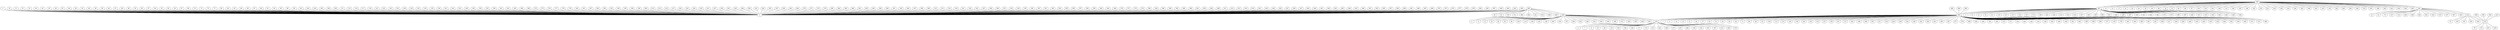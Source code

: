 graph {
"0";
"1";
"2";
"3";
"4";
"5";
"6";
"7";
"8";
"9";
"10";
"11";
"12";
"13";
"14";
"15";
"16";
"17";
"18";
"19";
"20";
"21";
"22";
"23";
"24";
"25";
"26";
"27";
"28";
"29";
"30";
"31";
"32";
"33";
"34";
"35";
"36";
"37";
"38";
"39";
"40";
"41";
"42";
"43";
"44";
"45";
"46";
"47";
"48";
"49";
"50";
"51";
"52";
"53";
"54";
"55";
"56";
"57";
"58";
"59";
"60";
"61";
"62";
"63";
"64";
"65";
"66";
"67";
"68";
"69";
"70";
"71";
"72";
"73";
"74";
"75";
"76";
"77";
"78";
"79";
"80";
"81";
"82";
"83";
"84";
"85";
"86";
"87";
"88";
"89";
"90";
"91";
"92";
"93";
"94";
"95";
"96";
"97";
"98";
"99";
"100";
"101";
"102";
"103";
"104";
"105";
"106";
"107";
"108";
"109";
"110";
"111";
"112";
"113";
"114";
"115";
"116";
"117";
"118";
"119";
"120";
"121";
"122";
"123";
"124";
"125";
"126";
"127";
"128";
"129";
"130";
"131";
"132";
"133";
"134";
"135";
"136";
"137";
"138";
"139";
"140";
"141";
"142";
"143";
"144";
"145";
"146";
"147";
"148";
"149";
"150";
"151";
"152";
"153";
"154";
"155";
"156";
"157";
"158";
"159";
"160";
"161";
"162";
"163";
"164";
"165";
"166";
"167";
"168";
"169";
"170";
"171";
"172";
"173";
"174";
"175";
"176";
"177";
"178";
"179";
"180";
"181";
"182";
"183";
"184";
"185";
"186";
"187";
"188";
"189";
"190";
"191";
"192";
"193";
"194";
"195";
"196";
"197";
"198";
"199";
"200";
"201";
"202";
"203";
"204";
"205";
"206";
"207";
"208";
"209";
"210";
"211";
"212";
"213";
"214";
"215";
"216";
"217";
"218";
"219";
"220";
"221";
"222";
"223";
"224";
"225";
"226";
"227";
"228";
"229";
"230";
"231";
"232";
"233";
"234";
"235";
"236";
"237";
"238";
"239";
"240";
"241";
"242";
"243";
"244";
"245";
"246";
"247";
"248";
"249";
"250";
"251";
"252";
"253";
"254";
"255";
"256";
"257";
"258";
"259";
"260";
"261";
"262";
"263";
"264";
"265";
"266";
"267";
"268";
"269";
"270";
"271";
"272";
"273";
"274";
"275";
"276";
"277";
"278";
"279";
"280";
"281";
"282";
"283";
"284";
"285";
"286";
"287";
"288";
"289";
"290";
"291";
"292";
"293";
"294";
"295";
"296";
"297";
"298";
"299";
"300";
"301";
"302";
"303";
"304";
"305";
"306";
"307";
"308";
"309";
"310";
"311";
"312";
"313";
"314";
"315";
"316";
"317";
"318";
"319";
"320";
"321";
"322";
"323";
"324";
"325";
"326";
"327";
"328";
"329";
"330";
"331";
"332";
"333";
"334";
"335";
"336";
"337";
"338";
"339";
"340";
"341";
"342";
"343";
"344";
"345";
"346";
"347";
"348";
"349";
"350";
"351";
"352";
"353";
"354";
"355";
"356";
"357";
"358";
"359";
"360";
"361";
"362";
"363";
"364";
"365";
"366";
"367";
"368";
"369";
"370";
"371";
"372";
"373";
"374";
"375";
"376";
"377";
"378";
"379";
"380";
"381";
"382";
"383";
"384";
"385";
"386";
"387";
"388";
"389";
"390";
"391";
"392";
"393";
"394";
"395";
"396";
"397";
"398";
"399";
"400";
"401";
"402";
"403";
"404";
"405";
"406";
"407";
"408";
"409";
"410";
"411";
"412";
"413";
"414";
"415";
"416";
"417";
"418";
"419";
"420";
"421";
"422";
"423";
"424";
"425";
"426";
"427";
"428";
"429";
"430";
"431";
"432";
"433";
"434";
"435";
"436";
"437";
"438";
"439";
"440";
"441";
"442";
"443";
"444";
"445";
"446";
"447";
"448";
"449";
"450";
"451";
"452";
"453";
"454";
"455";
"456";
"457";
"458";
"459";
"460";
"461";
"462";
"463";
"464";
"465";
"466";
"467";
"468";
"469";
"470";
"471";
"472";
"473";
"474";
"475";
"476";
"477";
"478";
"479";
"480";
"481";
"482";
"483";
"484";
"485";
"486";
"487";
"488";
"489";
"490";
"491";
"492";
"493";
"494";
"495";
"496";
"497";
"498";
"499";
"3"--"0";
"10"--"0";
"11"--"0";
"15"--"0";
"19"--"0";
"20"--"0";
"22"--"0";
"23"--"0";
"24"--"0";
"25"--"0";
"26"--"0";
"28"--"0";
"30"--"0";
"36"--"0";
"38"--"0";
"39"--"0";
"44"--"0";
"47"--"0";
"48"--"0";
"49"--"0";
"55"--"0";
"56"--"0";
"57"--"0";
"60"--"0";
"61"--"0";
"62"--"0";
"63"--"0";
"67"--"0";
"68"--"0";
"72"--"0";
"73"--"0";
"75"--"0";
"77"--"0";
"80"--"0";
"82"--"0";
"83"--"0";
"84"--"0";
"85"--"0";
"87"--"0";
"90"--"0";
"91"--"0";
"92"--"0";
"95"--"0";
"98"--"0";
"99"--"0";
"101"--"0";
"102"--"0";
"104"--"0";
"105"--"0";
"108"--"0";
"109"--"0";
"111"--"0";
"112"--"0";
"116"--"0";
"117"--"0";
"118"--"0";
"121"--"0";
"122"--"0";
"123"--"0";
"125"--"0";
"129"--"0";
"130"--"0";
"132"--"0";
"134"--"0";
"135"--"0";
"139"--"0";
"141"--"0";
"142"--"0";
"143"--"0";
"149"--"0";
"150"--"0";
"154"--"0";
"155"--"0";
"158"--"0";
"161"--"0";
"163"--"0";
"165"--"0";
"166"--"0";
"168"--"0";
"170"--"0";
"175"--"0";
"176"--"0";
"177"--"0";
"178"--"0";
"179"--"0";
"180"--"0";
"181"--"0";
"187"--"0";
"189"--"0";
"190"--"0";
"193"--"0";
"194"--"0";
"195"--"0";
"198"--"0";
"199"--"0";
"208"--"0";
"210"--"0";
"213"--"0";
"214"--"0";
"217"--"0";
"220"--"0";
"223"--"0";
"224"--"0";
"230"--"0";
"231"--"0";
"237"--"0";
"239"--"0";
"241"--"0";
"245"--"0";
"248"--"0";
"250"--"0";
"251"--"0";
"252"--"0";
"255"--"0";
"257"--"0";
"258"--"0";
"263"--"0";
"264"--"0";
"270"--"0";
"271"--"0";
"272"--"0";
"274"--"0";
"278"--"78";
"278"--"151";
"278"--"227";
"278"--"235";
"280"--"0";
"284"--"0";
"285"--"0";
"286"--"0";
"290"--"278";
"291"--"0";
"292"--"0";
"293"--"0";
"294"--"0";
"299"--"0";
"301"--"0";
"305"--"0";
"306"--"0";
"307"--"0";
"308"--"0";
"309"--"0";
"312"--"0";
"313"--"0";
"314"--"0";
"316"--"0";
"321"--"0";
"322"--"0";
"323"--"0";
"327"--"0";
"328"--"0";
"329"--"0";
"331"--"0";
"332"--"0";
"334"--"0";
"335"--"0";
"345"--"0";
"347"--"0";
"351"--"0";
"352"--"0";
"354"--"0";
"355"--"0";
"356"--"0";
"357"--"0";
"358"--"0";
"359"--"0";
"360"--"0";
"364"--"0";
"368"--"0";
"370"--"0";
"371"--"0";
"372"--"0";
"374"--"0";
"382"--"0";
"384"--"0";
"385"--"278";
"388"--"0";
"389"--"0";
"392"--"278";
"395"--"0";
"396"--"0";
"399"--"0";
"401"--"0";
"403"--"0";
"404"--"0";
"408"--"0";
"410"--"278";
"411"--"0";
"412"--"0";
"413"--"0";
"416"--"0";
"418"--"0";
"421"--"0";
"422"--"0";
"424"--"0";
"425"--"0";
"427"--"0";
"429"--"0";
"432"--"70";
"432"--"183";
"432"--"191";
"432"--"205";
"432"--"259";
"432"--"278";
"437"--"0";
"439"--"0";
"440"--"0";
"441"--"0";
"442"--"0";
"443"--"0";
"445"--"0";
"446"--"0";
"447"--"0";
"448"--"0";
"451"--"0";
"453"--"0";
"455"--"0";
"457"--"0";
"459"--"0";
"460"--"0";
"461"--"0";
"464"--"0";
"467"--"0";
"468"--"0";
"470"--"0";
"473"--"0";
"474"--"0";
"476"--"2";
"476"--"7";
"476"--"8";
"476"--"53";
"476"--"66";
"476"--"133";
"476"--"140";
"476"--"162";
"476"--"169";
"476"--"171";
"476"--"174";
"476"--"212";
"476"--"222";
"476"--"269";
"476"--"275";
"476"--"287";
"476"--"296";
"476"--"336";
"476"--"343";
"476"--"353";
"476"--"397";
"476"--"414";
"476"--"449";
"476"--"475";
"477"--"0";
"478"--"0";
"479"--"0";
"482"--"0";
"483"--"0";
"484"--"1";
"484"--"9";
"484"--"14";
"484"--"18";
"484"--"31";
"484"--"34";
"484"--"37";
"484"--"45";
"484"--"51";
"484"--"54";
"484"--"58";
"484"--"64";
"484"--"71";
"484"--"86";
"484"--"88";
"484"--"93";
"484"--"106";
"484"--"113";
"484"--"115";
"484"--"126";
"484"--"136";
"484"--"146";
"484"--"152";
"484"--"153";
"484"--"157";
"484"--"159";
"484"--"167";
"484"--"173";
"484"--"182";
"484"--"188";
"484"--"206";
"484"--"207";
"484"--"211";
"484"--"219";
"484"--"228";
"484"--"229";
"484"--"234";
"484"--"238";
"484"--"242";
"484"--"260";
"484"--"261";
"484"--"265";
"484"--"267";
"484"--"277";
"484"--"279";
"484"--"289";
"484"--"295";
"484"--"300";
"484"--"303";
"484"--"304";
"484"--"315";
"484"--"317";
"484"--"318";
"484"--"324";
"484"--"325";
"484"--"333";
"484"--"338";
"484"--"339";
"484"--"346";
"484"--"349";
"484"--"361";
"484"--"363";
"484"--"365";
"484"--"366";
"484"--"369";
"484"--"377";
"484"--"378";
"484"--"379";
"484"--"381";
"484"--"383";
"484"--"390";
"484"--"391";
"484"--"407";
"484"--"409";
"484"--"417";
"484"--"420";
"484"--"426";
"484"--"428";
"484"--"430";
"484"--"434";
"484"--"435";
"484"--"436";
"484"--"444";
"484"--"452";
"484"--"454";
"484"--"465";
"484"--"471";
"484"--"472";
"484"--"476";
"484"--"480";
"486"--"4";
"486"--"6";
"486"--"27";
"486"--"35";
"486"--"46";
"486"--"59";
"486"--"89";
"486"--"100";
"486"--"114";
"486"--"138";
"486"--"145";
"486"--"148";
"486"--"160";
"486"--"164";
"486"--"197";
"486"--"200";
"486"--"203";
"486"--"226";
"486"--"233";
"486"--"240";
"486"--"246";
"486"--"268";
"486"--"273";
"486"--"348";
"486"--"350";
"486"--"400";
"486"--"462";
"486"--"476";
"487"--"0";
"488"--"484";
"489"--"0";
"490"--"0";
"491"--"16";
"491"--"43";
"491"--"74";
"491"--"107";
"491"--"119";
"491"--"204";
"491"--"209";
"491"--"244";
"491"--"253";
"491"--"254";
"491"--"276";
"491"--"337";
"491"--"367";
"491"--"394";
"491"--"432";
"493"--"0";
"494"--"0";
"495"--"0";
"495"--"29";
"495"--"40";
"495"--"156";
"495"--"311";
"495"--"380";
"495"--"402";
"495"--"431";
"495"--"433";
"495"--"466";
"495"--"469";
"495"--"486";
"496"--"484";
"497"--"5";
"497"--"33";
"497"--"41";
"497"--"52";
"497"--"81";
"497"--"110";
"497"--"127";
"497"--"137";
"497"--"144";
"497"--"147";
"497"--"172";
"497"--"196";
"497"--"201";
"497"--"202";
"497"--"215";
"497"--"218";
"497"--"232";
"497"--"247";
"497"--"249";
"497"--"256";
"497"--"266";
"497"--"281";
"497"--"282";
"497"--"288";
"497"--"297";
"497"--"330";
"497"--"341";
"497"--"344";
"497"--"362";
"497"--"373";
"497"--"375";
"497"--"386";
"497"--"387";
"497"--"406";
"497"--"415";
"497"--"419";
"497"--"450";
"497"--"463";
"497"--"481";
"497"--"484";
"497"--"485";
"497"--"492";
"498"--"12";
"498"--"13";
"498"--"17";
"498"--"21";
"498"--"32";
"498"--"42";
"498"--"50";
"498"--"65";
"498"--"69";
"498"--"76";
"498"--"79";
"498"--"94";
"498"--"96";
"498"--"97";
"498"--"103";
"498"--"120";
"498"--"124";
"498"--"128";
"498"--"131";
"498"--"184";
"498"--"185";
"498"--"186";
"498"--"192";
"498"--"216";
"498"--"221";
"498"--"225";
"498"--"236";
"498"--"243";
"498"--"262";
"498"--"283";
"498"--"298";
"498"--"302";
"498"--"310";
"498"--"319";
"498"--"320";
"498"--"326";
"498"--"340";
"498"--"342";
"498"--"376";
"498"--"393";
"498"--"398";
"498"--"405";
"498"--"423";
"498"--"438";
"498"--"456";
"498"--"458";
"498"--"491";
"498"--"497";
"499"--"484";
}